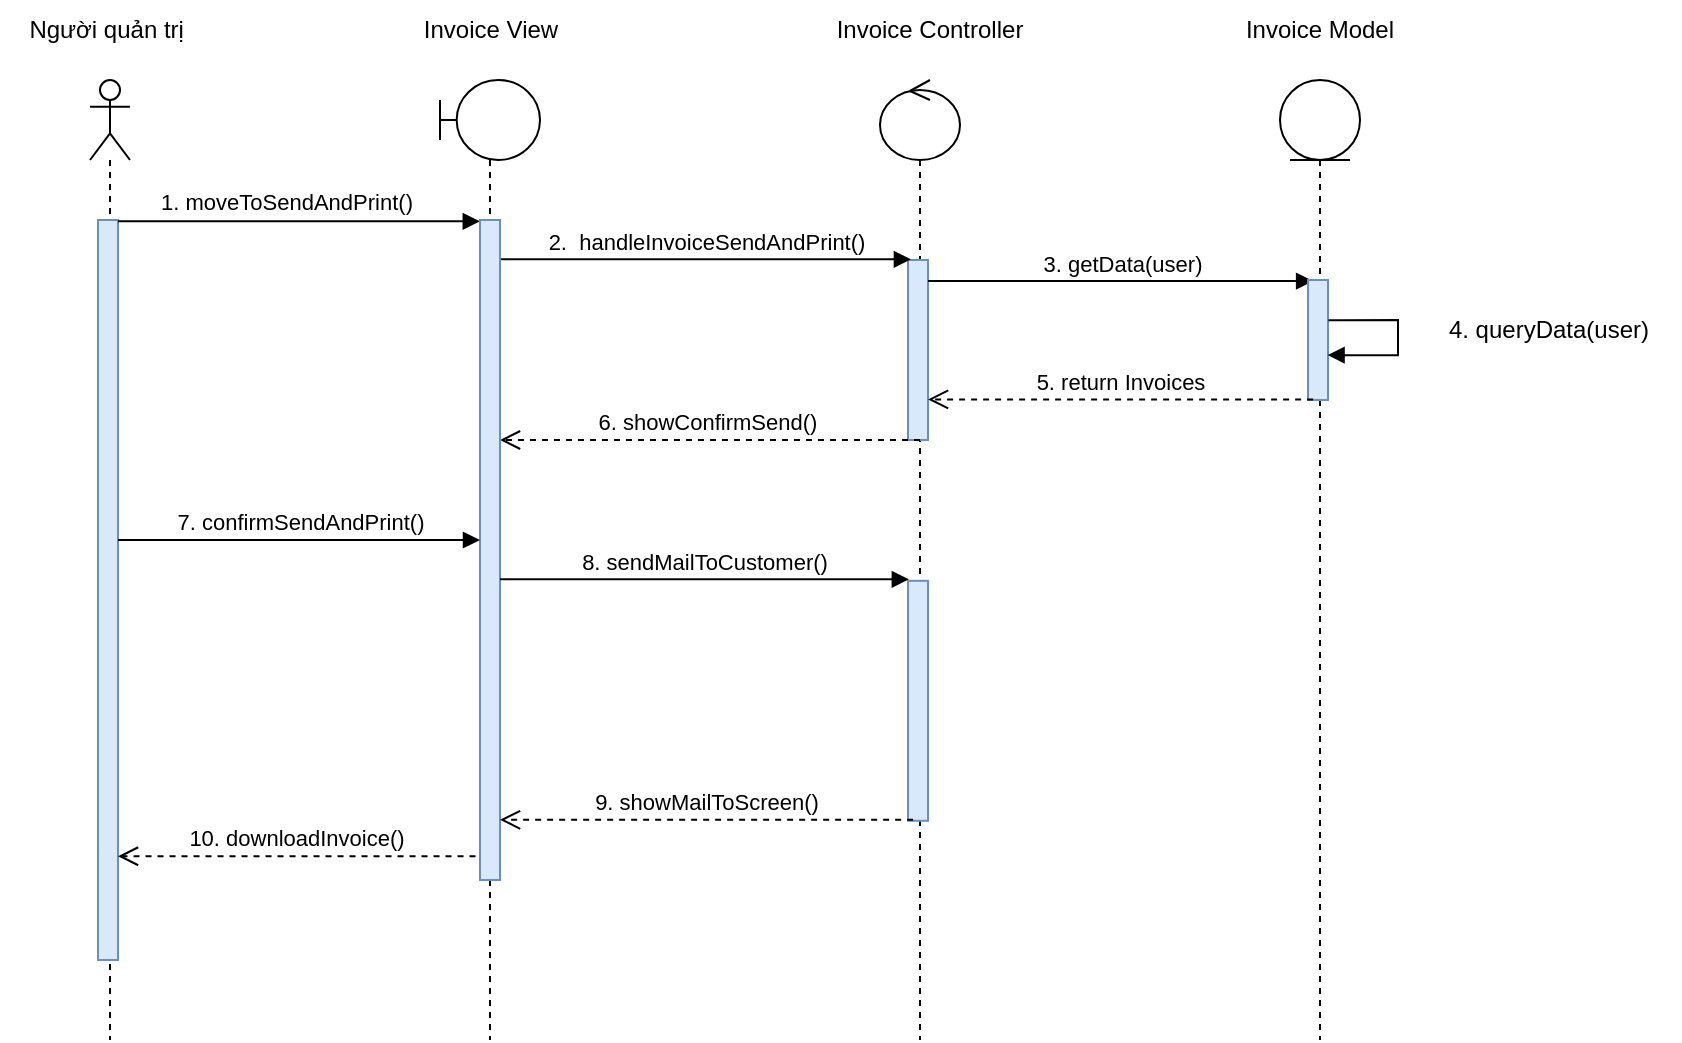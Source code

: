 <mxfile version="20.6.0" type="google"><diagram id="kgpKYQtTHZ0yAKxKKP6v" name="Page-1"><mxGraphModel grid="1" page="1" gridSize="10" guides="1" tooltips="1" connect="1" arrows="1" fold="1" pageScale="1" pageWidth="850" pageHeight="1100" math="0" shadow="0"><root><mxCell id="0"/><mxCell id="1" parent="0"/><mxCell id="jH0oOM4gtkp3xxNago4D-2" value="" style="shape=umlLifeline;participant=umlEntity;perimeter=lifelinePerimeter;whiteSpace=wrap;html=1;container=1;collapsible=0;recursiveResize=0;verticalAlign=top;spacingTop=36;outlineConnect=0;" vertex="1" parent="1"><mxGeometry x="710" y="40" width="40" height="480" as="geometry"/></mxCell><mxCell id="jH0oOM4gtkp3xxNago4D-3" value="" style="shape=umlLifeline;participant=umlControl;perimeter=lifelinePerimeter;whiteSpace=wrap;html=1;container=1;collapsible=0;recursiveResize=0;verticalAlign=top;spacingTop=36;outlineConnect=0;" vertex="1" parent="1"><mxGeometry x="510" y="40" width="40" height="480" as="geometry"/></mxCell><mxCell id="jH0oOM4gtkp3xxNago4D-24" value="" style="html=1;points=[];perimeter=orthogonalPerimeter;fillColor=#dae8fc;strokeColor=#6c8ebf;" vertex="1" parent="jH0oOM4gtkp3xxNago4D-3"><mxGeometry x="14" y="90" width="10" height="90" as="geometry"/></mxCell><mxCell id="jH0oOM4gtkp3xxNago4D-4" value="" style="shape=umlLifeline;participant=umlActor;perimeter=lifelinePerimeter;whiteSpace=wrap;html=1;container=1;collapsible=0;recursiveResize=0;verticalAlign=top;spacingTop=36;outlineConnect=0;" vertex="1" parent="1"><mxGeometry x="115" y="40" width="20" height="480" as="geometry"/></mxCell><mxCell id="jH0oOM4gtkp3xxNago4D-21" value="" style="html=1;points=[];perimeter=orthogonalPerimeter;fillColor=#dae8fc;strokeColor=#6c8ebf;" vertex="1" parent="jH0oOM4gtkp3xxNago4D-4"><mxGeometry x="4" y="70" width="10" height="370" as="geometry"/></mxCell><mxCell id="jH0oOM4gtkp3xxNago4D-5" value="Người quản trị&amp;nbsp;" style="text;html=1;strokeColor=none;fillColor=none;align=center;verticalAlign=middle;whiteSpace=wrap;rounded=0;" vertex="1" parent="1"><mxGeometry x="70" width="110" height="30" as="geometry"/></mxCell><mxCell id="jH0oOM4gtkp3xxNago4D-9" value="Invoice View" style="text;html=1;strokeColor=none;fillColor=none;align=center;verticalAlign=middle;whiteSpace=wrap;rounded=0;" vertex="1" parent="1"><mxGeometry x="272.5" width="85" height="30" as="geometry"/></mxCell><mxCell id="jH0oOM4gtkp3xxNago4D-10" value="Invoice Controller" style="text;html=1;strokeColor=none;fillColor=none;align=center;verticalAlign=middle;whiteSpace=wrap;rounded=0;" vertex="1" parent="1"><mxGeometry x="480" width="110" height="30" as="geometry"/></mxCell><mxCell id="jH0oOM4gtkp3xxNago4D-11" value="Invoice Model" style="text;html=1;strokeColor=none;fillColor=none;align=center;verticalAlign=middle;whiteSpace=wrap;rounded=0;" vertex="1" parent="1"><mxGeometry x="680" width="100" height="30" as="geometry"/></mxCell><mxCell id="jH0oOM4gtkp3xxNago4D-23" value="1. moveToSendAndPrint()" style="html=1;verticalAlign=bottom;endArrow=block;rounded=0;entryX=-0.01;entryY=0.002;entryDx=0;entryDy=0;entryPerimeter=0;" edge="1" parent="1" source="jH0oOM4gtkp3xxNago4D-21" target="o73HDxqvQ9QMz--29Yi2-5"><mxGeometry x="-0.069" y="1" width="80" relative="1" as="geometry"><mxPoint x="150" y="115" as="sourcePoint"/><mxPoint x="319.9" y="110.45" as="targetPoint"/><mxPoint as="offset"/></mxGeometry></mxCell><mxCell id="jH0oOM4gtkp3xxNago4D-25" value="2.&amp;nbsp; handleInvoiceSendAndPrint()" style="html=1;verticalAlign=bottom;endArrow=block;rounded=0;entryX=0.145;entryY=-0.004;entryDx=0;entryDy=0;entryPerimeter=0;" edge="1" parent="1" source="o73HDxqvQ9QMz--29Yi2-5" target="jH0oOM4gtkp3xxNago4D-24"><mxGeometry width="80" relative="1" as="geometry"><mxPoint x="330" y="129.64" as="sourcePoint"/><mxPoint x="459" y="140" as="targetPoint"/></mxGeometry></mxCell><mxCell id="jH0oOM4gtkp3xxNago4D-28" value="3. getData(user)" style="html=1;verticalAlign=bottom;endArrow=block;rounded=0;entryX=0.256;entryY=0.009;entryDx=0;entryDy=0;entryPerimeter=0;" edge="1" parent="1" source="jH0oOM4gtkp3xxNago4D-24" target="jH0oOM4gtkp3xxNago4D-29"><mxGeometry width="80" relative="1" as="geometry"><mxPoint x="599" y="150" as="sourcePoint"/><mxPoint x="722.49" y="149.68" as="targetPoint"/></mxGeometry></mxCell><mxCell id="jH0oOM4gtkp3xxNago4D-29" value="" style="html=1;points=[];perimeter=orthogonalPerimeter;fillColor=#dae8fc;strokeColor=#6c8ebf;" vertex="1" parent="1"><mxGeometry x="724" y="140" width="10" height="60" as="geometry"/></mxCell><mxCell id="jH0oOM4gtkp3xxNago4D-30" value="" style="edgeStyle=orthogonalEdgeStyle;html=1;align=left;spacingLeft=2;endArrow=block;rounded=0;exitX=1.023;exitY=0.335;exitDx=0;exitDy=0;exitPerimeter=0;entryX=0.978;entryY=0.626;entryDx=0;entryDy=0;entryPerimeter=0;" edge="1" parent="1" source="jH0oOM4gtkp3xxNago4D-29" target="jH0oOM4gtkp3xxNago4D-29"><mxGeometry relative="1" as="geometry"><mxPoint x="740" y="165" as="sourcePoint"/><Array as="points"><mxPoint x="740" y="160"/><mxPoint x="769" y="160"/><mxPoint x="769" y="178"/></Array><mxPoint x="34" y="140.0" as="targetPoint"/></mxGeometry></mxCell><mxCell id="jH0oOM4gtkp3xxNago4D-31" value="4. queryData(user)" style="text;html=1;strokeColor=none;fillColor=none;align=center;verticalAlign=middle;whiteSpace=wrap;rounded=0;" vertex="1" parent="1"><mxGeometry x="779" y="150" width="131" height="30" as="geometry"/></mxCell><mxCell id="jH0oOM4gtkp3xxNago4D-32" value="5. return Invoices" style="html=1;verticalAlign=bottom;endArrow=open;dashed=1;endSize=8;rounded=0;exitX=0.256;exitY=0.995;exitDx=0;exitDy=0;exitPerimeter=0;" edge="1" parent="1" source="jH0oOM4gtkp3xxNago4D-29" target="jH0oOM4gtkp3xxNago4D-24"><mxGeometry relative="1" as="geometry"><mxPoint x="699" y="210" as="sourcePoint"/><mxPoint x="599" y="210" as="targetPoint"/></mxGeometry></mxCell><mxCell id="jH0oOM4gtkp3xxNago4D-33" value="6. showConfirmSend()&amp;nbsp;" style="html=1;verticalAlign=bottom;endArrow=open;dashed=1;endSize=8;rounded=0;exitX=0.6;exitY=1;exitDx=0;exitDy=0;exitPerimeter=0;" edge="1" parent="1" source="jH0oOM4gtkp3xxNago4D-24" target="o73HDxqvQ9QMz--29Yi2-5"><mxGeometry relative="1" as="geometry"><mxPoint x="479" y="230" as="sourcePoint"/><mxPoint x="330" y="220" as="targetPoint"/></mxGeometry></mxCell><mxCell id="o73HDxqvQ9QMz--29Yi2-4" value="" style="shape=umlLifeline;participant=umlBoundary;perimeter=lifelinePerimeter;whiteSpace=wrap;html=1;container=1;collapsible=0;recursiveResize=0;verticalAlign=top;spacingTop=36;outlineConnect=0;" vertex="1" parent="1"><mxGeometry x="290" y="40" width="50" height="480" as="geometry"/></mxCell><mxCell id="o73HDxqvQ9QMz--29Yi2-5" value="" style="html=1;points=[];perimeter=orthogonalPerimeter;fillColor=#dae8fc;strokeColor=#6c8ebf;" vertex="1" parent="o73HDxqvQ9QMz--29Yi2-4"><mxGeometry x="20" y="70" width="10" height="330" as="geometry"/></mxCell><mxCell id="jH0oOM4gtkp3xxNago4D-67" value="" style="html=1;points=[];perimeter=orthogonalPerimeter;fillColor=#dae8fc;strokeColor=#6c8ebf;" vertex="1" parent="1"><mxGeometry x="524" y="290.4" width="10" height="120" as="geometry"/></mxCell><mxCell id="jH0oOM4gtkp3xxNago4D-63" value="7. confirmSendAndPrint()" style="html=1;verticalAlign=bottom;endArrow=block;rounded=0;" edge="1" parent="1" target="o73HDxqvQ9QMz--29Yi2-5"><mxGeometry width="80" relative="1" as="geometry"><mxPoint x="129" y="270.0" as="sourcePoint"/><mxPoint x="306.56" y="270.0" as="targetPoint"/></mxGeometry></mxCell><mxCell id="jH0oOM4gtkp3xxNago4D-65" value="8. sendMailToCustomer()" style="html=1;verticalAlign=bottom;endArrow=block;rounded=0;entryX=0.042;entryY=-0.006;entryDx=0;entryDy=0;entryPerimeter=0;" edge="1" parent="1" target="jH0oOM4gtkp3xxNago4D-67"><mxGeometry width="80" relative="1" as="geometry"><mxPoint x="320" y="289.68" as="sourcePoint"/><mxPoint x="500" y="290.4" as="targetPoint"/></mxGeometry></mxCell><mxCell id="jH0oOM4gtkp3xxNago4D-79" value="9. showMailToScreen()" style="html=1;verticalAlign=bottom;endArrow=open;dashed=1;endSize=8;rounded=0;exitX=0.256;exitY=0.996;exitDx=0;exitDy=0;exitPerimeter=0;" edge="1" parent="1" source="jH0oOM4gtkp3xxNago4D-67"><mxGeometry relative="1" as="geometry"><mxPoint x="460" y="370.4" as="sourcePoint"/><mxPoint x="320" y="409.92" as="targetPoint"/></mxGeometry></mxCell><mxCell id="eyg3KitS_IDzVZGLtio9-2" value="10. downloadInvoice()" style="html=1;verticalAlign=bottom;endArrow=open;dashed=1;endSize=8;rounded=0;exitX=-0.225;exitY=0.964;exitDx=0;exitDy=0;exitPerimeter=0;" edge="1" parent="1" source="o73HDxqvQ9QMz--29Yi2-5" target="jH0oOM4gtkp3xxNago4D-21"><mxGeometry relative="1" as="geometry"><mxPoint x="250" y="430" as="sourcePoint"/><mxPoint x="170" y="430" as="targetPoint"/></mxGeometry></mxCell></root></mxGraphModel></diagram></mxfile>
